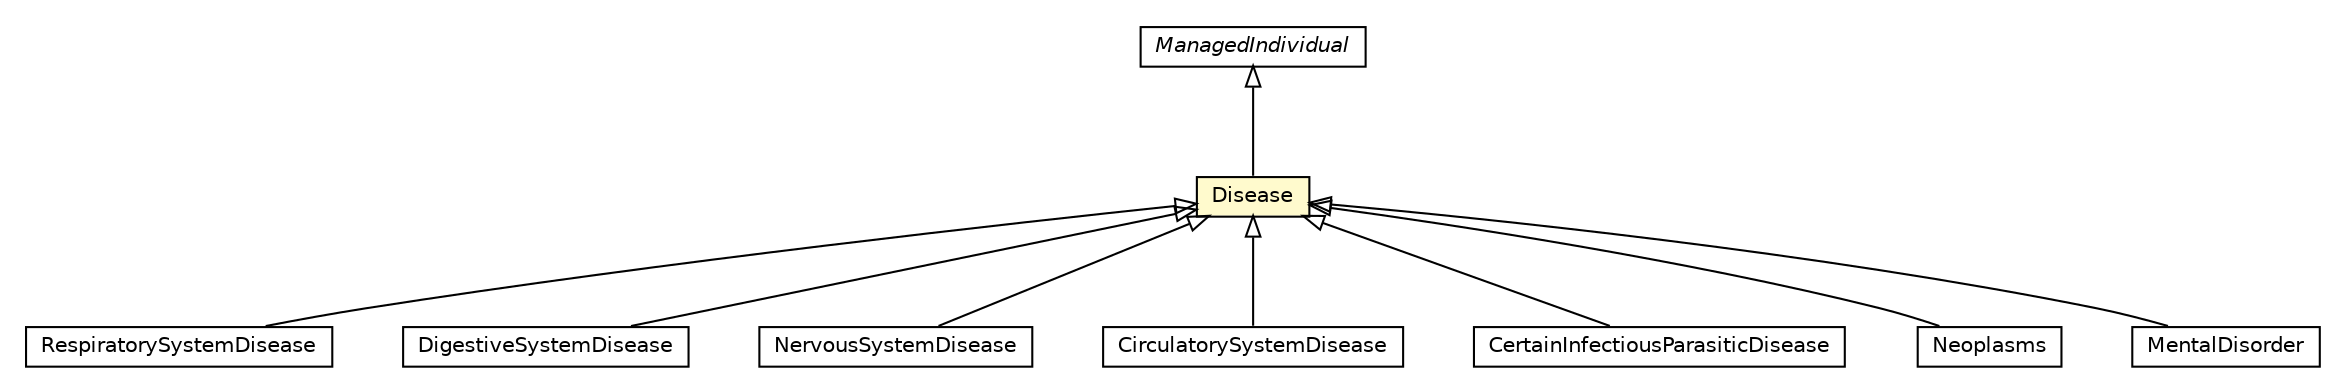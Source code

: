 #!/usr/local/bin/dot
#
# Class diagram 
# Generated by UMLGraph version R5_6-24-gf6e263 (http://www.umlgraph.org/)
#

digraph G {
	edge [fontname="Helvetica",fontsize=10,labelfontname="Helvetica",labelfontsize=10];
	node [fontname="Helvetica",fontsize=10,shape=plaintext];
	nodesep=0.25;
	ranksep=0.5;
	// org.universAAL.ontology.ICD10Diseases.owl.RespiratorySystemDisease
	c143590 [label=<<table title="org.universAAL.ontology.ICD10Diseases.owl.RespiratorySystemDisease" border="0" cellborder="1" cellspacing="0" cellpadding="2" port="p" href="../../ICD10Diseases/owl/RespiratorySystemDisease.html">
		<tr><td><table border="0" cellspacing="0" cellpadding="1">
<tr><td align="center" balign="center"> RespiratorySystemDisease </td></tr>
		</table></td></tr>
		</table>>, URL="../../ICD10Diseases/owl/RespiratorySystemDisease.html", fontname="Helvetica", fontcolor="black", fontsize=10.0];
	// org.universAAL.ontology.ICD10Diseases.owl.DigestiveSystemDisease
	c143591 [label=<<table title="org.universAAL.ontology.ICD10Diseases.owl.DigestiveSystemDisease" border="0" cellborder="1" cellspacing="0" cellpadding="2" port="p" href="../../ICD10Diseases/owl/DigestiveSystemDisease.html">
		<tr><td><table border="0" cellspacing="0" cellpadding="1">
<tr><td align="center" balign="center"> DigestiveSystemDisease </td></tr>
		</table></td></tr>
		</table>>, URL="../../ICD10Diseases/owl/DigestiveSystemDisease.html", fontname="Helvetica", fontcolor="black", fontsize=10.0];
	// org.universAAL.ontology.ICD10Diseases.owl.NervousSystemDisease
	c143592 [label=<<table title="org.universAAL.ontology.ICD10Diseases.owl.NervousSystemDisease" border="0" cellborder="1" cellspacing="0" cellpadding="2" port="p" href="../../ICD10Diseases/owl/NervousSystemDisease.html">
		<tr><td><table border="0" cellspacing="0" cellpadding="1">
<tr><td align="center" balign="center"> NervousSystemDisease </td></tr>
		</table></td></tr>
		</table>>, URL="../../ICD10Diseases/owl/NervousSystemDisease.html", fontname="Helvetica", fontcolor="black", fontsize=10.0];
	// org.universAAL.ontology.ICD10Diseases.owl.CirculatorySystemDisease
	c143593 [label=<<table title="org.universAAL.ontology.ICD10Diseases.owl.CirculatorySystemDisease" border="0" cellborder="1" cellspacing="0" cellpadding="2" port="p" href="../../ICD10Diseases/owl/CirculatorySystemDisease.html">
		<tr><td><table border="0" cellspacing="0" cellpadding="1">
<tr><td align="center" balign="center"> CirculatorySystemDisease </td></tr>
		</table></td></tr>
		</table>>, URL="../../ICD10Diseases/owl/CirculatorySystemDisease.html", fontname="Helvetica", fontcolor="black", fontsize=10.0];
	// org.universAAL.ontology.ICD10Diseases.owl.CertainInfectiousParasiticDisease
	c143594 [label=<<table title="org.universAAL.ontology.ICD10Diseases.owl.CertainInfectiousParasiticDisease" border="0" cellborder="1" cellspacing="0" cellpadding="2" port="p" href="../../ICD10Diseases/owl/CertainInfectiousParasiticDisease.html">
		<tr><td><table border="0" cellspacing="0" cellpadding="1">
<tr><td align="center" balign="center"> CertainInfectiousParasiticDisease </td></tr>
		</table></td></tr>
		</table>>, URL="../../ICD10Diseases/owl/CertainInfectiousParasiticDisease.html", fontname="Helvetica", fontcolor="black", fontsize=10.0];
	// org.universAAL.ontology.ICD10Diseases.owl.Neoplasms
	c143595 [label=<<table title="org.universAAL.ontology.ICD10Diseases.owl.Neoplasms" border="0" cellborder="1" cellspacing="0" cellpadding="2" port="p" href="../../ICD10Diseases/owl/Neoplasms.html">
		<tr><td><table border="0" cellspacing="0" cellpadding="1">
<tr><td align="center" balign="center"> Neoplasms </td></tr>
		</table></td></tr>
		</table>>, URL="../../ICD10Diseases/owl/Neoplasms.html", fontname="Helvetica", fontcolor="black", fontsize=10.0];
	// org.universAAL.ontology.ICD10Diseases.owl.MentalDisorder
	c143596 [label=<<table title="org.universAAL.ontology.ICD10Diseases.owl.MentalDisorder" border="0" cellborder="1" cellspacing="0" cellpadding="2" port="p" href="../../ICD10Diseases/owl/MentalDisorder.html">
		<tr><td><table border="0" cellspacing="0" cellpadding="1">
<tr><td align="center" balign="center"> MentalDisorder </td></tr>
		</table></td></tr>
		</table>>, URL="../../ICD10Diseases/owl/MentalDisorder.html", fontname="Helvetica", fontcolor="black", fontsize=10.0];
	// org.universAAL.ontology.disease.owl.Disease
	c143608 [label=<<table title="org.universAAL.ontology.disease.owl.Disease" border="0" cellborder="1" cellspacing="0" cellpadding="2" port="p" bgcolor="lemonChiffon" href="./Disease.html">
		<tr><td><table border="0" cellspacing="0" cellpadding="1">
<tr><td align="center" balign="center"> Disease </td></tr>
		</table></td></tr>
		</table>>, URL="./Disease.html", fontname="Helvetica", fontcolor="black", fontsize=10.0];
	//org.universAAL.ontology.ICD10Diseases.owl.RespiratorySystemDisease extends org.universAAL.ontology.disease.owl.Disease
	c143608:p -> c143590:p [dir=back,arrowtail=empty];
	//org.universAAL.ontology.ICD10Diseases.owl.DigestiveSystemDisease extends org.universAAL.ontology.disease.owl.Disease
	c143608:p -> c143591:p [dir=back,arrowtail=empty];
	//org.universAAL.ontology.ICD10Diseases.owl.NervousSystemDisease extends org.universAAL.ontology.disease.owl.Disease
	c143608:p -> c143592:p [dir=back,arrowtail=empty];
	//org.universAAL.ontology.ICD10Diseases.owl.CirculatorySystemDisease extends org.universAAL.ontology.disease.owl.Disease
	c143608:p -> c143593:p [dir=back,arrowtail=empty];
	//org.universAAL.ontology.ICD10Diseases.owl.CertainInfectiousParasiticDisease extends org.universAAL.ontology.disease.owl.Disease
	c143608:p -> c143594:p [dir=back,arrowtail=empty];
	//org.universAAL.ontology.ICD10Diseases.owl.Neoplasms extends org.universAAL.ontology.disease.owl.Disease
	c143608:p -> c143595:p [dir=back,arrowtail=empty];
	//org.universAAL.ontology.ICD10Diseases.owl.MentalDisorder extends org.universAAL.ontology.disease.owl.Disease
	c143608:p -> c143596:p [dir=back,arrowtail=empty];
	//org.universAAL.ontology.disease.owl.Disease extends org.universAAL.middleware.owl.ManagedIndividual
	c143803:p -> c143608:p [dir=back,arrowtail=empty];
	// org.universAAL.middleware.owl.ManagedIndividual
	c143803 [label=<<table title="org.universAAL.middleware.owl.ManagedIndividual" border="0" cellborder="1" cellspacing="0" cellpadding="2" port="p" href="http://java.sun.com/j2se/1.4.2/docs/api/org/universAAL/middleware/owl/ManagedIndividual.html">
		<tr><td><table border="0" cellspacing="0" cellpadding="1">
<tr><td align="center" balign="center"><font face="Helvetica-Oblique"> ManagedIndividual </font></td></tr>
		</table></td></tr>
		</table>>, URL="http://java.sun.com/j2se/1.4.2/docs/api/org/universAAL/middleware/owl/ManagedIndividual.html", fontname="Helvetica", fontcolor="black", fontsize=10.0];
}

